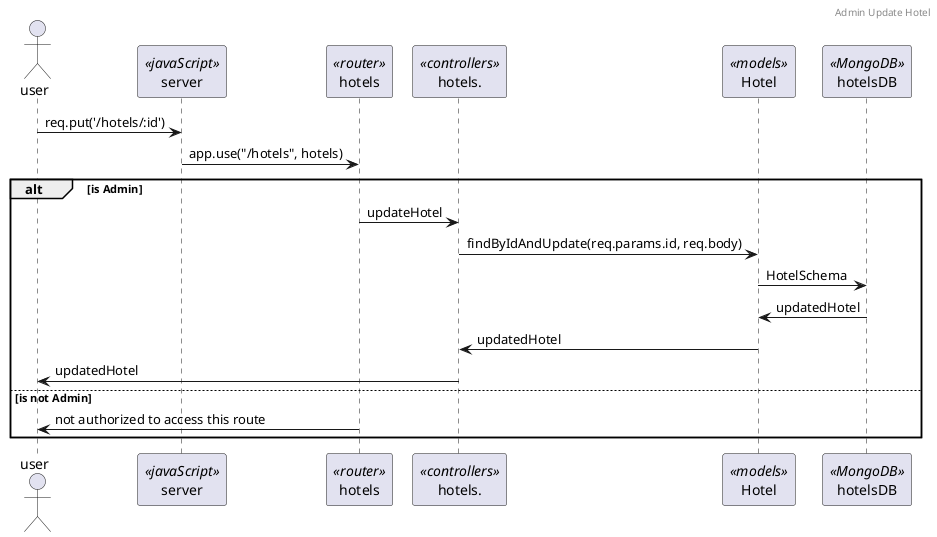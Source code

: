 @startuml

header Admin Update Hotel

actor user
participant server <<javaScript>>
participant hotels <<router>>
participant hotels. <<controllers>>
participant Hotel <<models>>
participant hotelsDB <<MongoDB>>

user -> server : req.put('/hotels/:id')
server -> hotels : app.use("/hotels", hotels)
alt is Admin
    hotels -> hotels. : updateHotel
    hotels. -> Hotel : findByIdAndUpdate(req.params.id, req.body)
    Hotel -> hotelsDB : HotelSchema
    hotelsDB -> Hotel : updatedHotel
    Hotel -> hotels. : updatedHotel
    hotels. -> user : updatedHotel
else is not Admin
    hotels -> user : not authorized to access this route
end

@enduml
